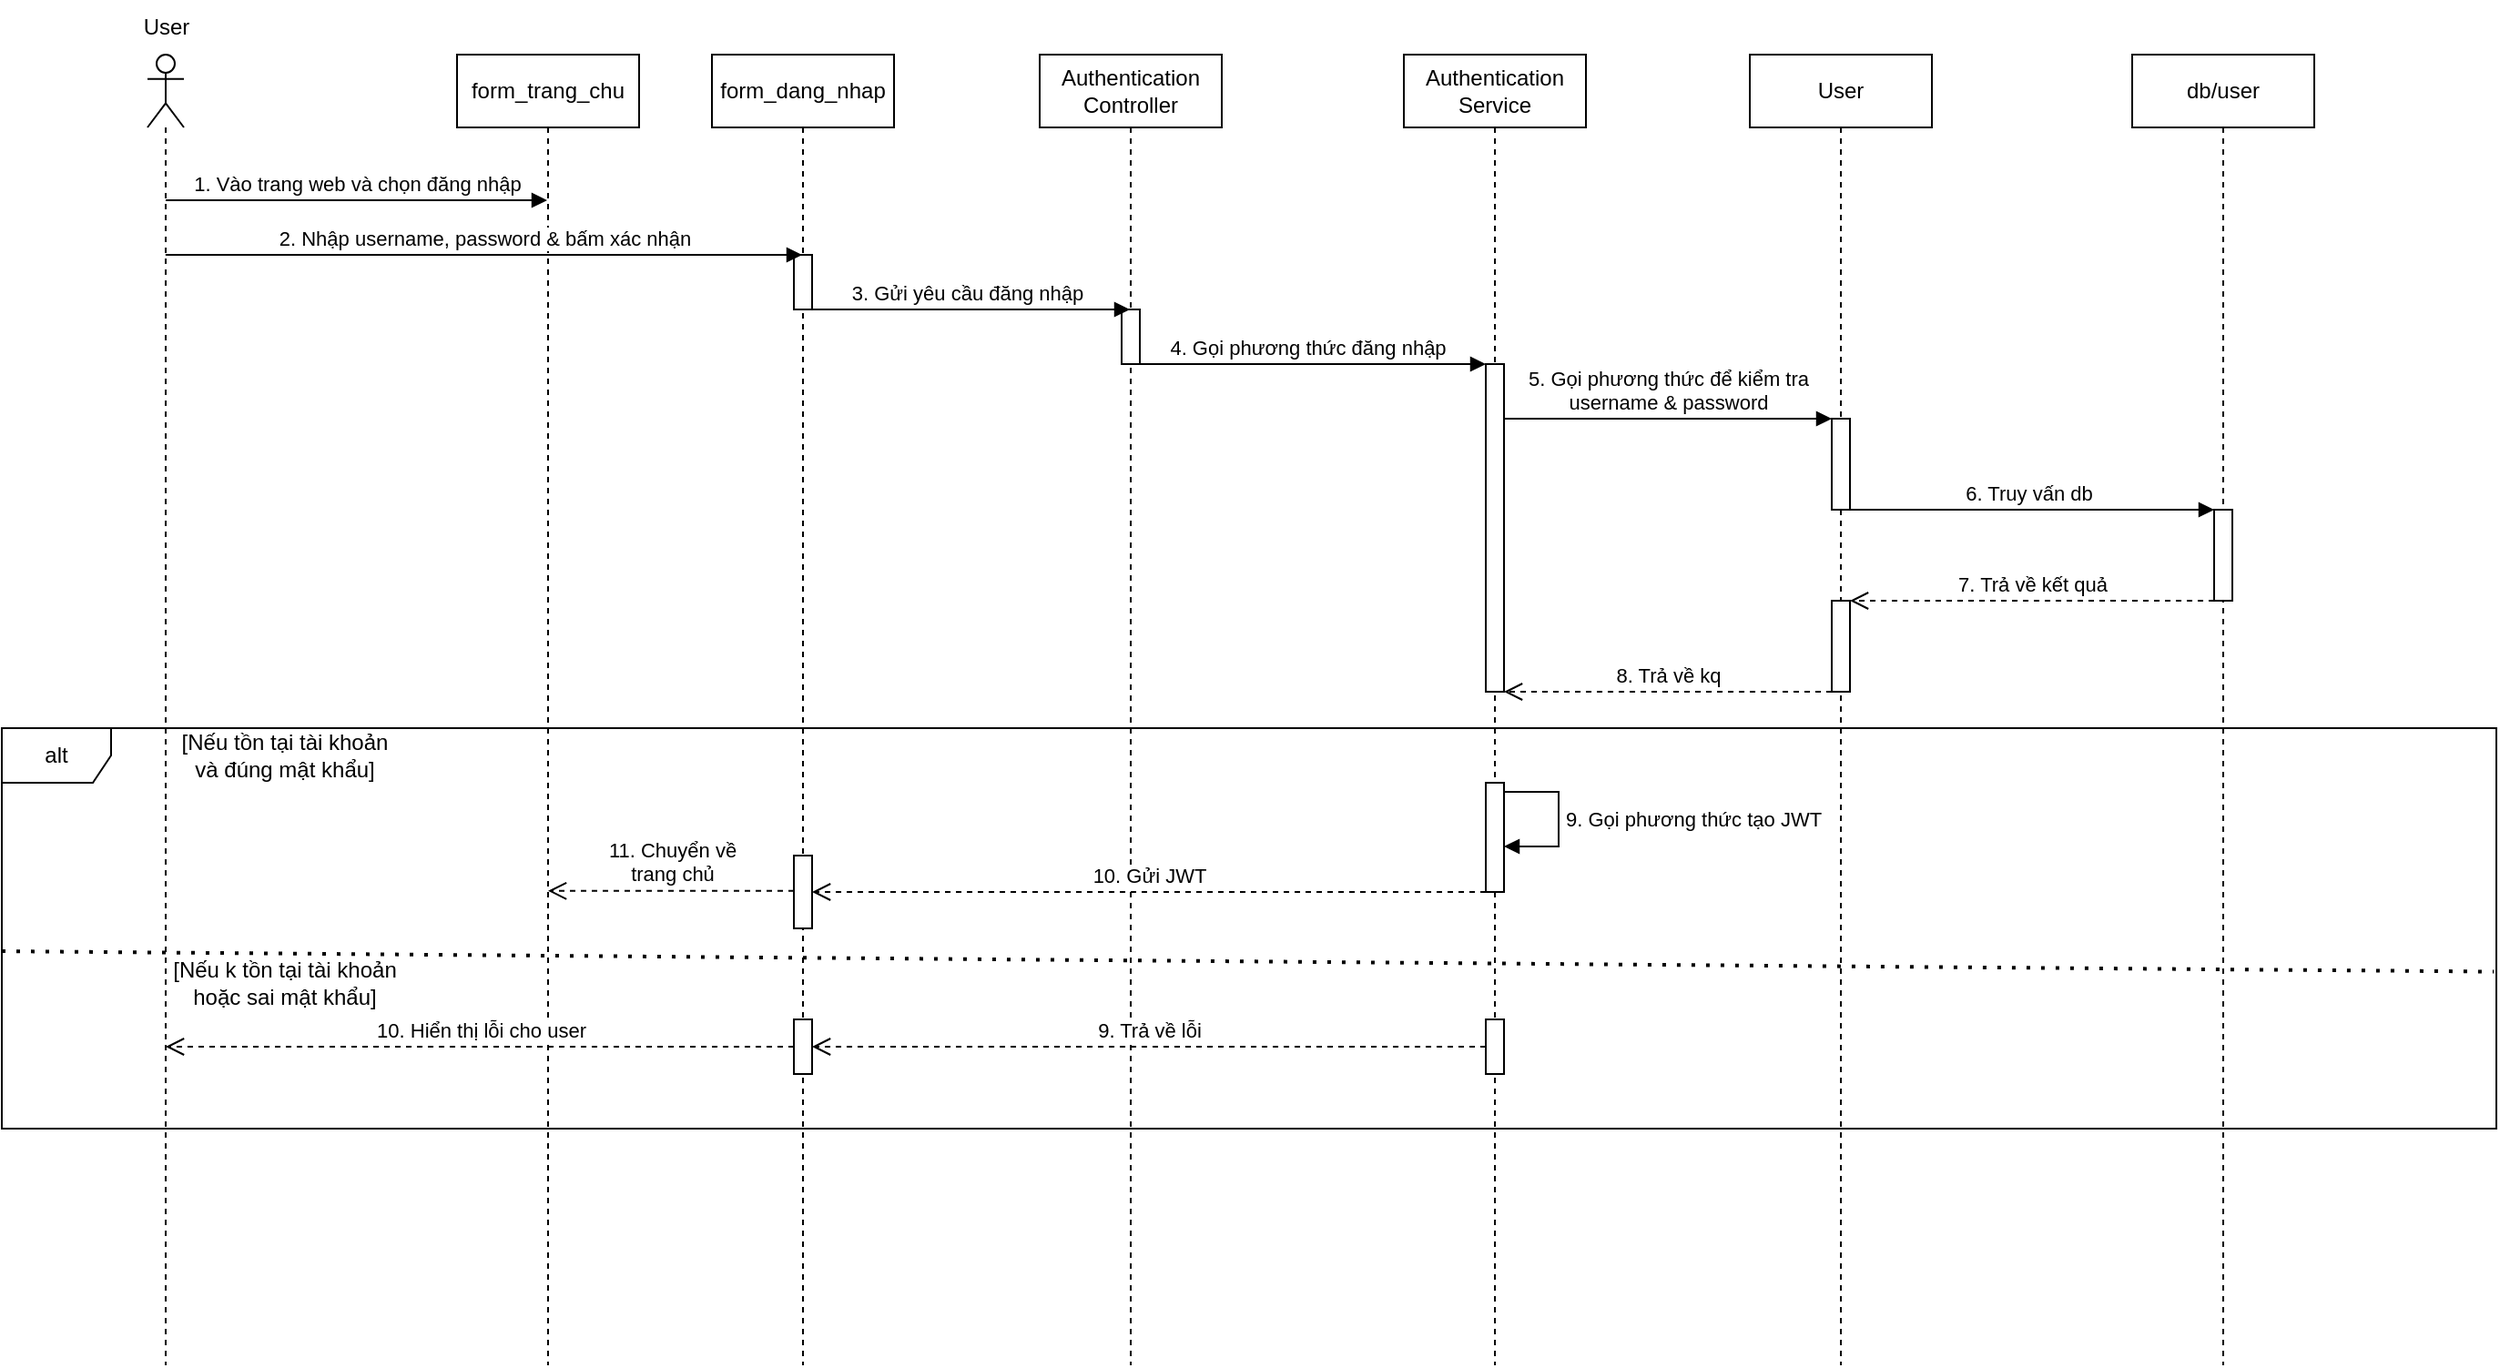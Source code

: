 <mxfile version="27.2.0">
  <diagram name="Page-1" id="iU9OUEYFNJ3Rw5jRMwzK">
    <mxGraphModel dx="2145" dy="1013" grid="1" gridSize="10" guides="1" tooltips="1" connect="1" arrows="1" fold="1" page="1" pageScale="1" pageWidth="1169" pageHeight="1654" math="0" shadow="0">
      <root>
        <mxCell id="0" />
        <mxCell id="1" parent="0" />
        <mxCell id="L-XoaAwStxexeEFNsisb-5" value="" style="shape=umlLifeline;perimeter=lifelinePerimeter;whiteSpace=wrap;html=1;container=1;dropTarget=0;collapsible=0;recursiveResize=0;outlineConnect=0;portConstraint=eastwest;newEdgeStyle={&quot;curved&quot;:0,&quot;rounded&quot;:0};participant=umlActor;" vertex="1" parent="1">
          <mxGeometry x="200" y="160" width="20" height="720" as="geometry" />
        </mxCell>
        <mxCell id="L-XoaAwStxexeEFNsisb-6" value="form_dang_nhap" style="shape=umlLifeline;perimeter=lifelinePerimeter;whiteSpace=wrap;html=1;container=1;dropTarget=0;collapsible=0;recursiveResize=0;outlineConnect=0;portConstraint=eastwest;newEdgeStyle={&quot;curved&quot;:0,&quot;rounded&quot;:0};" vertex="1" parent="1">
          <mxGeometry x="510" y="160" width="100" height="720" as="geometry" />
        </mxCell>
        <mxCell id="L-XoaAwStxexeEFNsisb-7" value="" style="html=1;points=[[0,0,0,0,5],[0,1,0,0,-5],[1,0,0,0,5],[1,1,0,0,-5]];perimeter=orthogonalPerimeter;outlineConnect=0;targetShapes=umlLifeline;portConstraint=eastwest;newEdgeStyle={&quot;curved&quot;:0,&quot;rounded&quot;:0};" vertex="1" parent="L-XoaAwStxexeEFNsisb-6">
          <mxGeometry x="45" y="110" width="10" height="30" as="geometry" />
        </mxCell>
        <mxCell id="L-XoaAwStxexeEFNsisb-40" value="" style="html=1;points=[[0,0,0,0,5],[0,1,0,0,-5],[1,0,0,0,5],[1,1,0,0,-5]];perimeter=orthogonalPerimeter;outlineConnect=0;targetShapes=umlLifeline;portConstraint=eastwest;newEdgeStyle={&quot;curved&quot;:0,&quot;rounded&quot;:0};" vertex="1" parent="L-XoaAwStxexeEFNsisb-6">
          <mxGeometry x="45" y="440" width="10" height="40" as="geometry" />
        </mxCell>
        <mxCell id="L-XoaAwStxexeEFNsisb-8" value="Authentication&lt;br&gt;Controller" style="shape=umlLifeline;perimeter=lifelinePerimeter;whiteSpace=wrap;html=1;container=1;dropTarget=0;collapsible=0;recursiveResize=0;outlineConnect=0;portConstraint=eastwest;newEdgeStyle={&quot;curved&quot;:0,&quot;rounded&quot;:0};" vertex="1" parent="1">
          <mxGeometry x="690" y="160" width="100" height="720" as="geometry" />
        </mxCell>
        <mxCell id="L-XoaAwStxexeEFNsisb-9" value="" style="html=1;points=[[0,0,0,0,5],[0,1,0,0,-5],[1,0,0,0,5],[1,1,0,0,-5]];perimeter=orthogonalPerimeter;outlineConnect=0;targetShapes=umlLifeline;portConstraint=eastwest;newEdgeStyle={&quot;curved&quot;:0,&quot;rounded&quot;:0};" vertex="1" parent="L-XoaAwStxexeEFNsisb-8">
          <mxGeometry x="45" y="140" width="10" height="30" as="geometry" />
        </mxCell>
        <mxCell id="L-XoaAwStxexeEFNsisb-10" value="User" style="shape=umlLifeline;perimeter=lifelinePerimeter;whiteSpace=wrap;html=1;container=1;dropTarget=0;collapsible=0;recursiveResize=0;outlineConnect=0;portConstraint=eastwest;newEdgeStyle={&quot;curved&quot;:0,&quot;rounded&quot;:0};" vertex="1" parent="1">
          <mxGeometry x="1080" y="160" width="100" height="720" as="geometry" />
        </mxCell>
        <mxCell id="L-XoaAwStxexeEFNsisb-11" value="" style="html=1;points=[[0,0,0,0,5],[0,1,0,0,-5],[1,0,0,0,5],[1,1,0,0,-5]];perimeter=orthogonalPerimeter;outlineConnect=0;targetShapes=umlLifeline;portConstraint=eastwest;newEdgeStyle={&quot;curved&quot;:0,&quot;rounded&quot;:0};" vertex="1" parent="L-XoaAwStxexeEFNsisb-10">
          <mxGeometry x="45" y="200" width="10" height="50" as="geometry" />
        </mxCell>
        <mxCell id="L-XoaAwStxexeEFNsisb-12" value="" style="html=1;points=[[0,0,0,0,5],[0,1,0,0,-5],[1,0,0,0,5],[1,1,0,0,-5]];perimeter=orthogonalPerimeter;outlineConnect=0;targetShapes=umlLifeline;portConstraint=eastwest;newEdgeStyle={&quot;curved&quot;:0,&quot;rounded&quot;:0};" vertex="1" parent="L-XoaAwStxexeEFNsisb-10">
          <mxGeometry x="45" y="300" width="10" height="50" as="geometry" />
        </mxCell>
        <mxCell id="L-XoaAwStxexeEFNsisb-13" value="db/user" style="shape=umlLifeline;perimeter=lifelinePerimeter;whiteSpace=wrap;html=1;container=1;dropTarget=0;collapsible=0;recursiveResize=0;outlineConnect=0;portConstraint=eastwest;newEdgeStyle={&quot;curved&quot;:0,&quot;rounded&quot;:0};" vertex="1" parent="1">
          <mxGeometry x="1290" y="160" width="100" height="720" as="geometry" />
        </mxCell>
        <mxCell id="L-XoaAwStxexeEFNsisb-15" value="" style="html=1;points=[[0,0,0,0,5],[0,1,0,0,-5],[1,0,0,0,5],[1,1,0,0,-5]];perimeter=orthogonalPerimeter;outlineConnect=0;targetShapes=umlLifeline;portConstraint=eastwest;newEdgeStyle={&quot;curved&quot;:0,&quot;rounded&quot;:0};" vertex="1" parent="L-XoaAwStxexeEFNsisb-13">
          <mxGeometry x="45" y="250" width="10" height="50" as="geometry" />
        </mxCell>
        <mxCell id="L-XoaAwStxexeEFNsisb-16" value="User" style="text;html=1;align=center;verticalAlign=middle;resizable=0;points=[];autosize=1;strokeColor=none;fillColor=none;" vertex="1" parent="1">
          <mxGeometry x="185" y="130" width="50" height="30" as="geometry" />
        </mxCell>
        <mxCell id="L-XoaAwStxexeEFNsisb-17" value="&lt;font face=&quot;Helvetica&quot;&gt;1. Vào trang web và chọn đăng nhập&lt;/font&gt;" style="html=1;verticalAlign=bottom;endArrow=block;curved=0;rounded=0;" edge="1" parent="1" source="L-XoaAwStxexeEFNsisb-5" target="L-XoaAwStxexeEFNsisb-19">
          <mxGeometry width="80" relative="1" as="geometry">
            <mxPoint x="540" y="350" as="sourcePoint" />
            <mxPoint x="370" y="240" as="targetPoint" />
            <Array as="points">
              <mxPoint x="320" y="240" />
            </Array>
          </mxGeometry>
        </mxCell>
        <mxCell id="L-XoaAwStxexeEFNsisb-18" value="3. Gửi yêu cầu đăng nhập" style="html=1;verticalAlign=bottom;endArrow=block;curved=0;rounded=0;" edge="1" parent="1">
          <mxGeometry x="0.001" width="80" relative="1" as="geometry">
            <mxPoint x="559.929" y="300" as="sourcePoint" />
            <mxPoint x="739.5" y="300" as="targetPoint" />
            <mxPoint as="offset" />
          </mxGeometry>
        </mxCell>
        <mxCell id="L-XoaAwStxexeEFNsisb-19" value="form_trang_chu" style="shape=umlLifeline;perimeter=lifelinePerimeter;whiteSpace=wrap;html=1;container=1;dropTarget=0;collapsible=0;recursiveResize=0;outlineConnect=0;portConstraint=eastwest;newEdgeStyle={&quot;curved&quot;:0,&quot;rounded&quot;:0};" vertex="1" parent="1">
          <mxGeometry x="370" y="160" width="100" height="720" as="geometry" />
        </mxCell>
        <mxCell id="L-XoaAwStxexeEFNsisb-20" value="2. Nhập username, password &amp;amp; bấm xác nhận" style="html=1;verticalAlign=bottom;endArrow=block;curved=0;rounded=0;" edge="1" parent="1">
          <mxGeometry width="80" relative="1" as="geometry">
            <mxPoint x="209.929" y="270" as="sourcePoint" />
            <mxPoint x="559.5" y="270" as="targetPoint" />
          </mxGeometry>
        </mxCell>
        <mxCell id="L-XoaAwStxexeEFNsisb-21" value="4. Gọi phương thức đăng nhập" style="html=1;verticalAlign=bottom;endArrow=block;curved=0;rounded=0;" edge="1" parent="1" target="L-XoaAwStxexeEFNsisb-25">
          <mxGeometry width="80" relative="1" as="geometry">
            <mxPoint x="739.929" y="330" as="sourcePoint" />
            <mxPoint x="900" y="330" as="targetPoint" />
          </mxGeometry>
        </mxCell>
        <mxCell id="L-XoaAwStxexeEFNsisb-22" value="6. Truy vấn db" style="html=1;verticalAlign=bottom;endArrow=block;curved=0;rounded=0;" edge="1" parent="1" target="L-XoaAwStxexeEFNsisb-15">
          <mxGeometry width="80" relative="1" as="geometry">
            <mxPoint x="1130" y="410" as="sourcePoint" />
            <mxPoint x="1300" y="410" as="targetPoint" />
          </mxGeometry>
        </mxCell>
        <mxCell id="L-XoaAwStxexeEFNsisb-23" value="7. Trả về kết quả" style="html=1;verticalAlign=bottom;endArrow=open;dashed=1;endSize=8;curved=0;rounded=0;" edge="1" parent="1" source="L-XoaAwStxexeEFNsisb-15" target="L-XoaAwStxexeEFNsisb-12">
          <mxGeometry relative="1" as="geometry">
            <mxPoint x="1190" y="460" as="targetPoint" />
            <mxPoint x="1330" y="459.52" as="sourcePoint" />
            <mxPoint as="offset" />
          </mxGeometry>
        </mxCell>
        <mxCell id="L-XoaAwStxexeEFNsisb-24" value="Authentication&lt;br&gt;Service" style="shape=umlLifeline;perimeter=lifelinePerimeter;whiteSpace=wrap;html=1;container=1;dropTarget=0;collapsible=0;recursiveResize=0;outlineConnect=0;portConstraint=eastwest;newEdgeStyle={&quot;curved&quot;:0,&quot;rounded&quot;:0};" vertex="1" parent="1">
          <mxGeometry x="890" y="160" width="100" height="720" as="geometry" />
        </mxCell>
        <mxCell id="L-XoaAwStxexeEFNsisb-25" value="" style="html=1;points=[[0,0,0,0,5],[0,1,0,0,-5],[1,0,0,0,5],[1,1,0,0,-5]];perimeter=orthogonalPerimeter;outlineConnect=0;targetShapes=umlLifeline;portConstraint=eastwest;newEdgeStyle={&quot;curved&quot;:0,&quot;rounded&quot;:0};" vertex="1" parent="L-XoaAwStxexeEFNsisb-24">
          <mxGeometry x="45" y="170" width="10" height="180" as="geometry" />
        </mxCell>
        <mxCell id="L-XoaAwStxexeEFNsisb-26" value="" style="html=1;points=[[0,0,0,0,5],[0,1,0,0,-5],[1,0,0,0,5],[1,1,0,0,-5]];perimeter=orthogonalPerimeter;outlineConnect=0;targetShapes=umlLifeline;portConstraint=eastwest;newEdgeStyle={&quot;curved&quot;:0,&quot;rounded&quot;:0};" vertex="1" parent="L-XoaAwStxexeEFNsisb-24">
          <mxGeometry x="45" y="530" width="10" height="30" as="geometry" />
        </mxCell>
        <mxCell id="L-XoaAwStxexeEFNsisb-27" value="5. Gọi phương thức để kiểm tra&lt;br&gt;username &amp;amp; password" style="html=1;verticalAlign=bottom;endArrow=block;curved=0;rounded=0;" edge="1" parent="1">
          <mxGeometry width="80" relative="1" as="geometry">
            <mxPoint x="945" y="360" as="sourcePoint" />
            <mxPoint x="1125" y="360" as="targetPoint" />
          </mxGeometry>
        </mxCell>
        <mxCell id="L-XoaAwStxexeEFNsisb-28" value="8. Trả về kq" style="html=1;verticalAlign=bottom;endArrow=open;dashed=1;endSize=8;curved=0;rounded=0;" edge="1" parent="1" source="L-XoaAwStxexeEFNsisb-12">
          <mxGeometry relative="1" as="geometry">
            <mxPoint x="945" y="510" as="targetPoint" />
            <mxPoint x="1125" y="510" as="sourcePoint" />
            <mxPoint as="offset" />
          </mxGeometry>
        </mxCell>
        <mxCell id="L-XoaAwStxexeEFNsisb-29" value="alt" style="shape=umlFrame;whiteSpace=wrap;html=1;pointerEvents=0;" vertex="1" parent="1">
          <mxGeometry x="120" y="530" width="1370" height="220" as="geometry" />
        </mxCell>
        <mxCell id="L-XoaAwStxexeEFNsisb-30" value="[Nếu tồn tại tài khoản&lt;br&gt;và đúng mật khẩu]" style="text;html=1;align=center;verticalAlign=middle;resizable=0;points=[];autosize=1;strokeColor=none;fillColor=none;" vertex="1" parent="1">
          <mxGeometry x="205" y="525" width="140" height="40" as="geometry" />
        </mxCell>
        <mxCell id="L-XoaAwStxexeEFNsisb-31" value="" style="html=1;points=[[0,0,0,0,5],[0,1,0,0,-5],[1,0,0,0,5],[1,1,0,0,-5]];perimeter=orthogonalPerimeter;outlineConnect=0;targetShapes=umlLifeline;portConstraint=eastwest;newEdgeStyle={&quot;curved&quot;:0,&quot;rounded&quot;:0};" vertex="1" parent="1">
          <mxGeometry x="935" y="560" width="10" height="60" as="geometry" />
        </mxCell>
        <mxCell id="L-XoaAwStxexeEFNsisb-32" value="10. Gửi JWT" style="html=1;verticalAlign=bottom;endArrow=open;dashed=1;endSize=8;curved=0;rounded=0;" edge="1" parent="1" target="L-XoaAwStxexeEFNsisb-40">
          <mxGeometry relative="1" as="geometry">
            <mxPoint x="935" y="620.0" as="sourcePoint" />
            <mxPoint x="580" y="620" as="targetPoint" />
          </mxGeometry>
        </mxCell>
        <mxCell id="L-XoaAwStxexeEFNsisb-33" value="9. Trả về lỗi" style="html=1;verticalAlign=bottom;endArrow=open;dashed=1;endSize=8;curved=0;rounded=0;" edge="1" parent="1" source="L-XoaAwStxexeEFNsisb-26" target="L-XoaAwStxexeEFNsisb-34">
          <mxGeometry relative="1" as="geometry">
            <mxPoint x="770" y="700" as="sourcePoint" />
            <mxPoint x="690" y="700" as="targetPoint" />
          </mxGeometry>
        </mxCell>
        <mxCell id="L-XoaAwStxexeEFNsisb-34" value="" style="html=1;points=[[0,0,0,0,5],[0,1,0,0,-5],[1,0,0,0,5],[1,1,0,0,-5]];perimeter=orthogonalPerimeter;outlineConnect=0;targetShapes=umlLifeline;portConstraint=eastwest;newEdgeStyle={&quot;curved&quot;:0,&quot;rounded&quot;:0};" vertex="1" parent="1">
          <mxGeometry x="555" y="690" width="10" height="30" as="geometry" />
        </mxCell>
        <mxCell id="L-XoaAwStxexeEFNsisb-35" value="10. Hiển thị lỗi cho user" style="html=1;verticalAlign=bottom;endArrow=open;dashed=1;endSize=8;curved=0;rounded=0;" edge="1" parent="1" source="L-XoaAwStxexeEFNsisb-34" target="L-XoaAwStxexeEFNsisb-5">
          <mxGeometry relative="1" as="geometry">
            <mxPoint x="400" y="704.58" as="sourcePoint" />
            <mxPoint x="320" y="704.58" as="targetPoint" />
          </mxGeometry>
        </mxCell>
        <mxCell id="L-XoaAwStxexeEFNsisb-36" value="" style="endArrow=none;dashed=1;html=1;dashPattern=1 3;strokeWidth=2;rounded=0;exitX=0;exitY=0.557;exitDx=0;exitDy=0;exitPerimeter=0;entryX=0.999;entryY=0.608;entryDx=0;entryDy=0;entryPerimeter=0;" edge="1" parent="1" source="L-XoaAwStxexeEFNsisb-29" target="L-XoaAwStxexeEFNsisb-29">
          <mxGeometry width="50" height="50" relative="1" as="geometry">
            <mxPoint x="1120" y="560" as="sourcePoint" />
            <mxPoint x="1170" y="510" as="targetPoint" />
          </mxGeometry>
        </mxCell>
        <mxCell id="L-XoaAwStxexeEFNsisb-37" value="[Nếu k tồn tại tài khoản&lt;br&gt;hoặc sai mật khẩu]" style="text;html=1;align=center;verticalAlign=middle;resizable=0;points=[];autosize=1;strokeColor=none;fillColor=none;" vertex="1" parent="1">
          <mxGeometry x="200" y="650" width="150" height="40" as="geometry" />
        </mxCell>
        <mxCell id="L-XoaAwStxexeEFNsisb-39" value="9. Gọi phương thức tạo JWT" style="html=1;align=left;spacingLeft=2;endArrow=block;rounded=0;edgeStyle=orthogonalEdgeStyle;curved=0;rounded=0;" edge="1" parent="1">
          <mxGeometry relative="1" as="geometry">
            <mxPoint x="945" y="565" as="sourcePoint" />
            <Array as="points">
              <mxPoint x="975" y="565.0" />
              <mxPoint x="975" y="595.0" />
            </Array>
            <mxPoint x="945" y="595" as="targetPoint" />
          </mxGeometry>
        </mxCell>
        <mxCell id="L-XoaAwStxexeEFNsisb-41" value="11. Chuyển về&lt;br&gt;trang chủ" style="html=1;verticalAlign=bottom;endArrow=open;dashed=1;endSize=8;curved=0;rounded=0;" edge="1" parent="1" source="L-XoaAwStxexeEFNsisb-40">
          <mxGeometry relative="1" as="geometry">
            <mxPoint x="560" y="619" as="sourcePoint" />
            <mxPoint x="420" y="619.43" as="targetPoint" />
          </mxGeometry>
        </mxCell>
      </root>
    </mxGraphModel>
  </diagram>
</mxfile>
